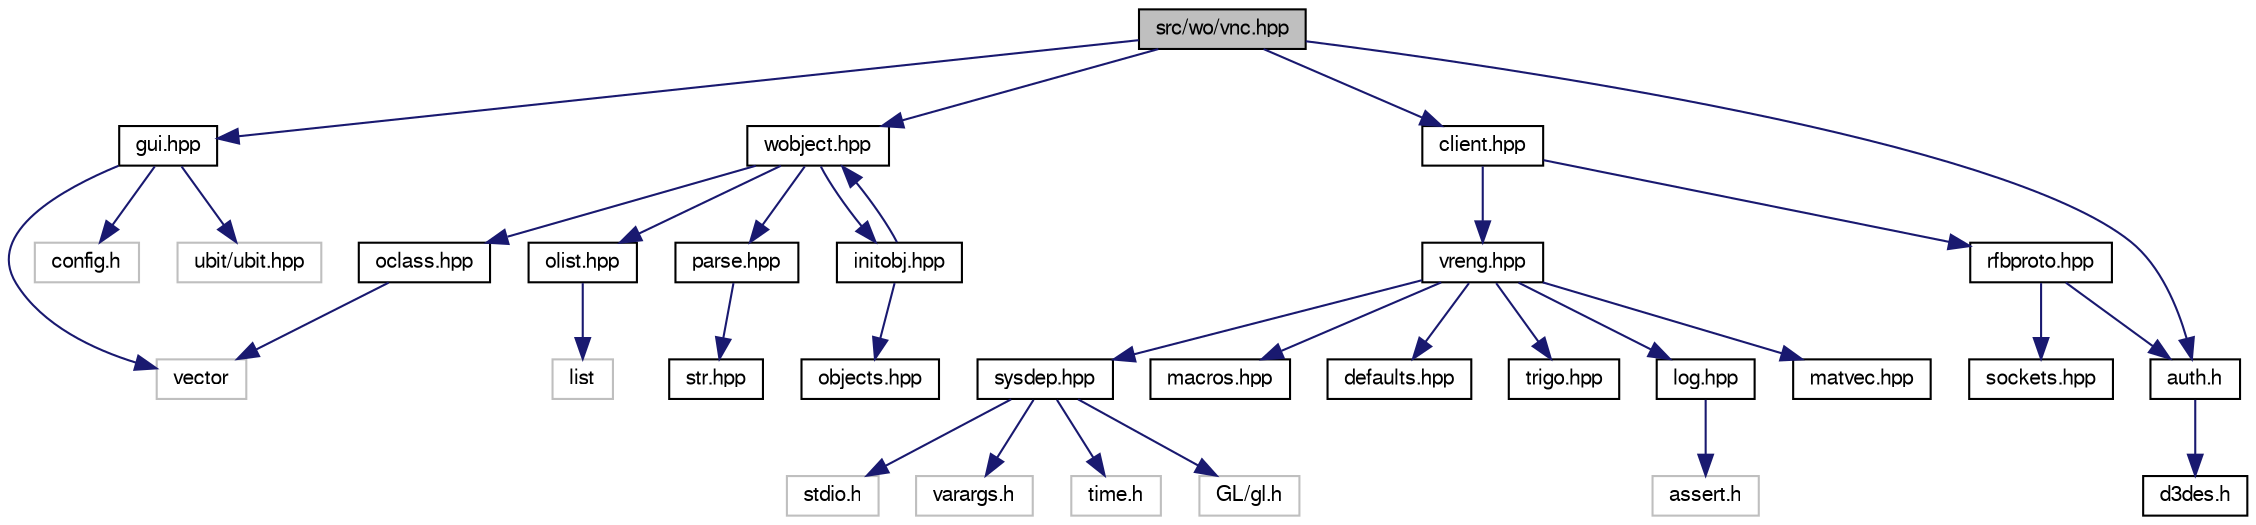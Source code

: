 digraph "src/wo/vnc.hpp"
{
 // LATEX_PDF_SIZE
  bgcolor="transparent";
  edge [fontname="FreeSans",fontsize="10",labelfontname="FreeSans",labelfontsize="10"];
  node [fontname="FreeSans",fontsize="10",shape=record];
  Node1 [label="src/wo/vnc.hpp",height=0.2,width=0.4,color="black", fillcolor="grey75", style="filled", fontcolor="black",tooltip=" "];
  Node1 -> Node2 [color="midnightblue",fontsize="10",style="solid",fontname="FreeSans"];
  Node2 [label="wobject.hpp",height=0.2,width=0.4,color="black",URL="$a00866.html",tooltip=" "];
  Node2 -> Node3 [color="midnightblue",fontsize="10",style="solid",fontname="FreeSans"];
  Node3 [label="oclass.hpp",height=0.2,width=0.4,color="black",URL="$a00626.html",tooltip=" "];
  Node3 -> Node4 [color="midnightblue",fontsize="10",style="solid",fontname="FreeSans"];
  Node4 [label="vector",height=0.2,width=0.4,color="grey75",tooltip=" "];
  Node2 -> Node5 [color="midnightblue",fontsize="10",style="solid",fontname="FreeSans"];
  Node5 [label="olist.hpp",height=0.2,width=0.4,color="black",URL="$a00632.html",tooltip=" "];
  Node5 -> Node6 [color="midnightblue",fontsize="10",style="solid",fontname="FreeSans"];
  Node6 [label="list",height=0.2,width=0.4,color="grey75",tooltip=" "];
  Node2 -> Node7 [color="midnightblue",fontsize="10",style="solid",fontname="FreeSans"];
  Node7 [label="parse.hpp",height=0.2,width=0.4,color="black",URL="$a00638.html",tooltip=" "];
  Node7 -> Node8 [color="midnightblue",fontsize="10",style="solid",fontname="FreeSans"];
  Node8 [label="str.hpp",height=0.2,width=0.4,color="black",URL="$a00179.html",tooltip=" "];
  Node2 -> Node9 [color="midnightblue",fontsize="10",style="solid",fontname="FreeSans"];
  Node9 [label="initobj.hpp",height=0.2,width=0.4,color="black",URL="$a00554.html",tooltip=" "];
  Node9 -> Node10 [color="midnightblue",fontsize="10",style="solid",fontname="FreeSans"];
  Node10 [label="objects.hpp",height=0.2,width=0.4,color="black",URL="$a00620.html",tooltip=" "];
  Node9 -> Node2 [color="midnightblue",fontsize="10",style="solid",fontname="FreeSans"];
  Node1 -> Node11 [color="midnightblue",fontsize="10",style="solid",fontname="FreeSans"];
  Node11 [label="client.hpp",height=0.2,width=0.4,color="black",URL="$a01328.html",tooltip=" "];
  Node11 -> Node12 [color="midnightblue",fontsize="10",style="solid",fontname="FreeSans"];
  Node12 [label="vreng.hpp",height=0.2,width=0.4,color="black",URL="$a00143.html",tooltip=" "];
  Node12 -> Node13 [color="midnightblue",fontsize="10",style="solid",fontname="FreeSans"];
  Node13 [label="sysdep.hpp",height=0.2,width=0.4,color="black",URL="$a00182.html",tooltip=" "];
  Node13 -> Node14 [color="midnightblue",fontsize="10",style="solid",fontname="FreeSans"];
  Node14 [label="stdio.h",height=0.2,width=0.4,color="grey75",tooltip=" "];
  Node13 -> Node15 [color="midnightblue",fontsize="10",style="solid",fontname="FreeSans"];
  Node15 [label="varargs.h",height=0.2,width=0.4,color="grey75",tooltip=" "];
  Node13 -> Node16 [color="midnightblue",fontsize="10",style="solid",fontname="FreeSans"];
  Node16 [label="time.h",height=0.2,width=0.4,color="grey75",tooltip=" "];
  Node13 -> Node17 [color="midnightblue",fontsize="10",style="solid",fontname="FreeSans"];
  Node17 [label="GL/gl.h",height=0.2,width=0.4,color="grey75",tooltip=" "];
  Node12 -> Node18 [color="midnightblue",fontsize="10",style="solid",fontname="FreeSans"];
  Node18 [label="macros.hpp",height=0.2,width=0.4,color="black",URL="$a00047.html",tooltip=" "];
  Node12 -> Node19 [color="midnightblue",fontsize="10",style="solid",fontname="FreeSans"];
  Node19 [label="defaults.hpp",height=0.2,width=0.4,color="black",URL="$a00014.html",tooltip=" "];
  Node12 -> Node20 [color="midnightblue",fontsize="10",style="solid",fontname="FreeSans"];
  Node20 [label="trigo.hpp",height=0.2,width=0.4,color="black",URL="$a00119.html",tooltip=" "];
  Node12 -> Node21 [color="midnightblue",fontsize="10",style="solid",fontname="FreeSans"];
  Node21 [label="log.hpp",height=0.2,width=0.4,color="black",URL="$a00044.html",tooltip=" "];
  Node21 -> Node22 [color="midnightblue",fontsize="10",style="solid",fontname="FreeSans"];
  Node22 [label="assert.h",height=0.2,width=0.4,color="grey75",tooltip=" "];
  Node12 -> Node23 [color="midnightblue",fontsize="10",style="solid",fontname="FreeSans"];
  Node23 [label="matvec.hpp",height=0.2,width=0.4,color="black",URL="$a00053.html",tooltip=" "];
  Node11 -> Node24 [color="midnightblue",fontsize="10",style="solid",fontname="FreeSans"];
  Node24 [label="rfbproto.hpp",height=0.2,width=0.4,color="black",URL="$a01340.html",tooltip=" "];
  Node24 -> Node25 [color="midnightblue",fontsize="10",style="solid",fontname="FreeSans"];
  Node25 [label="sockets.hpp",height=0.2,width=0.4,color="black",URL="$a01346.html",tooltip=" "];
  Node24 -> Node26 [color="midnightblue",fontsize="10",style="solid",fontname="FreeSans"];
  Node26 [label="auth.h",height=0.2,width=0.4,color="black",URL="$a01322.html",tooltip=" "];
  Node26 -> Node27 [color="midnightblue",fontsize="10",style="solid",fontname="FreeSans"];
  Node27 [label="d3des.h",height=0.2,width=0.4,color="black",URL="$a01334.html",tooltip=" "];
  Node1 -> Node26 [color="midnightblue",fontsize="10",style="solid",fontname="FreeSans"];
  Node1 -> Node28 [color="midnightblue",fontsize="10",style="solid",fontname="FreeSans"];
  Node28 [label="gui.hpp",height=0.2,width=0.4,color="black",URL="$a00209.html",tooltip=" "];
  Node28 -> Node29 [color="midnightblue",fontsize="10",style="solid",fontname="FreeSans"];
  Node29 [label="config.h",height=0.2,width=0.4,color="grey75",tooltip=" "];
  Node28 -> Node4 [color="midnightblue",fontsize="10",style="solid",fontname="FreeSans"];
  Node28 -> Node30 [color="midnightblue",fontsize="10",style="solid",fontname="FreeSans"];
  Node30 [label="ubit/ubit.hpp",height=0.2,width=0.4,color="grey75",tooltip=" "];
}
